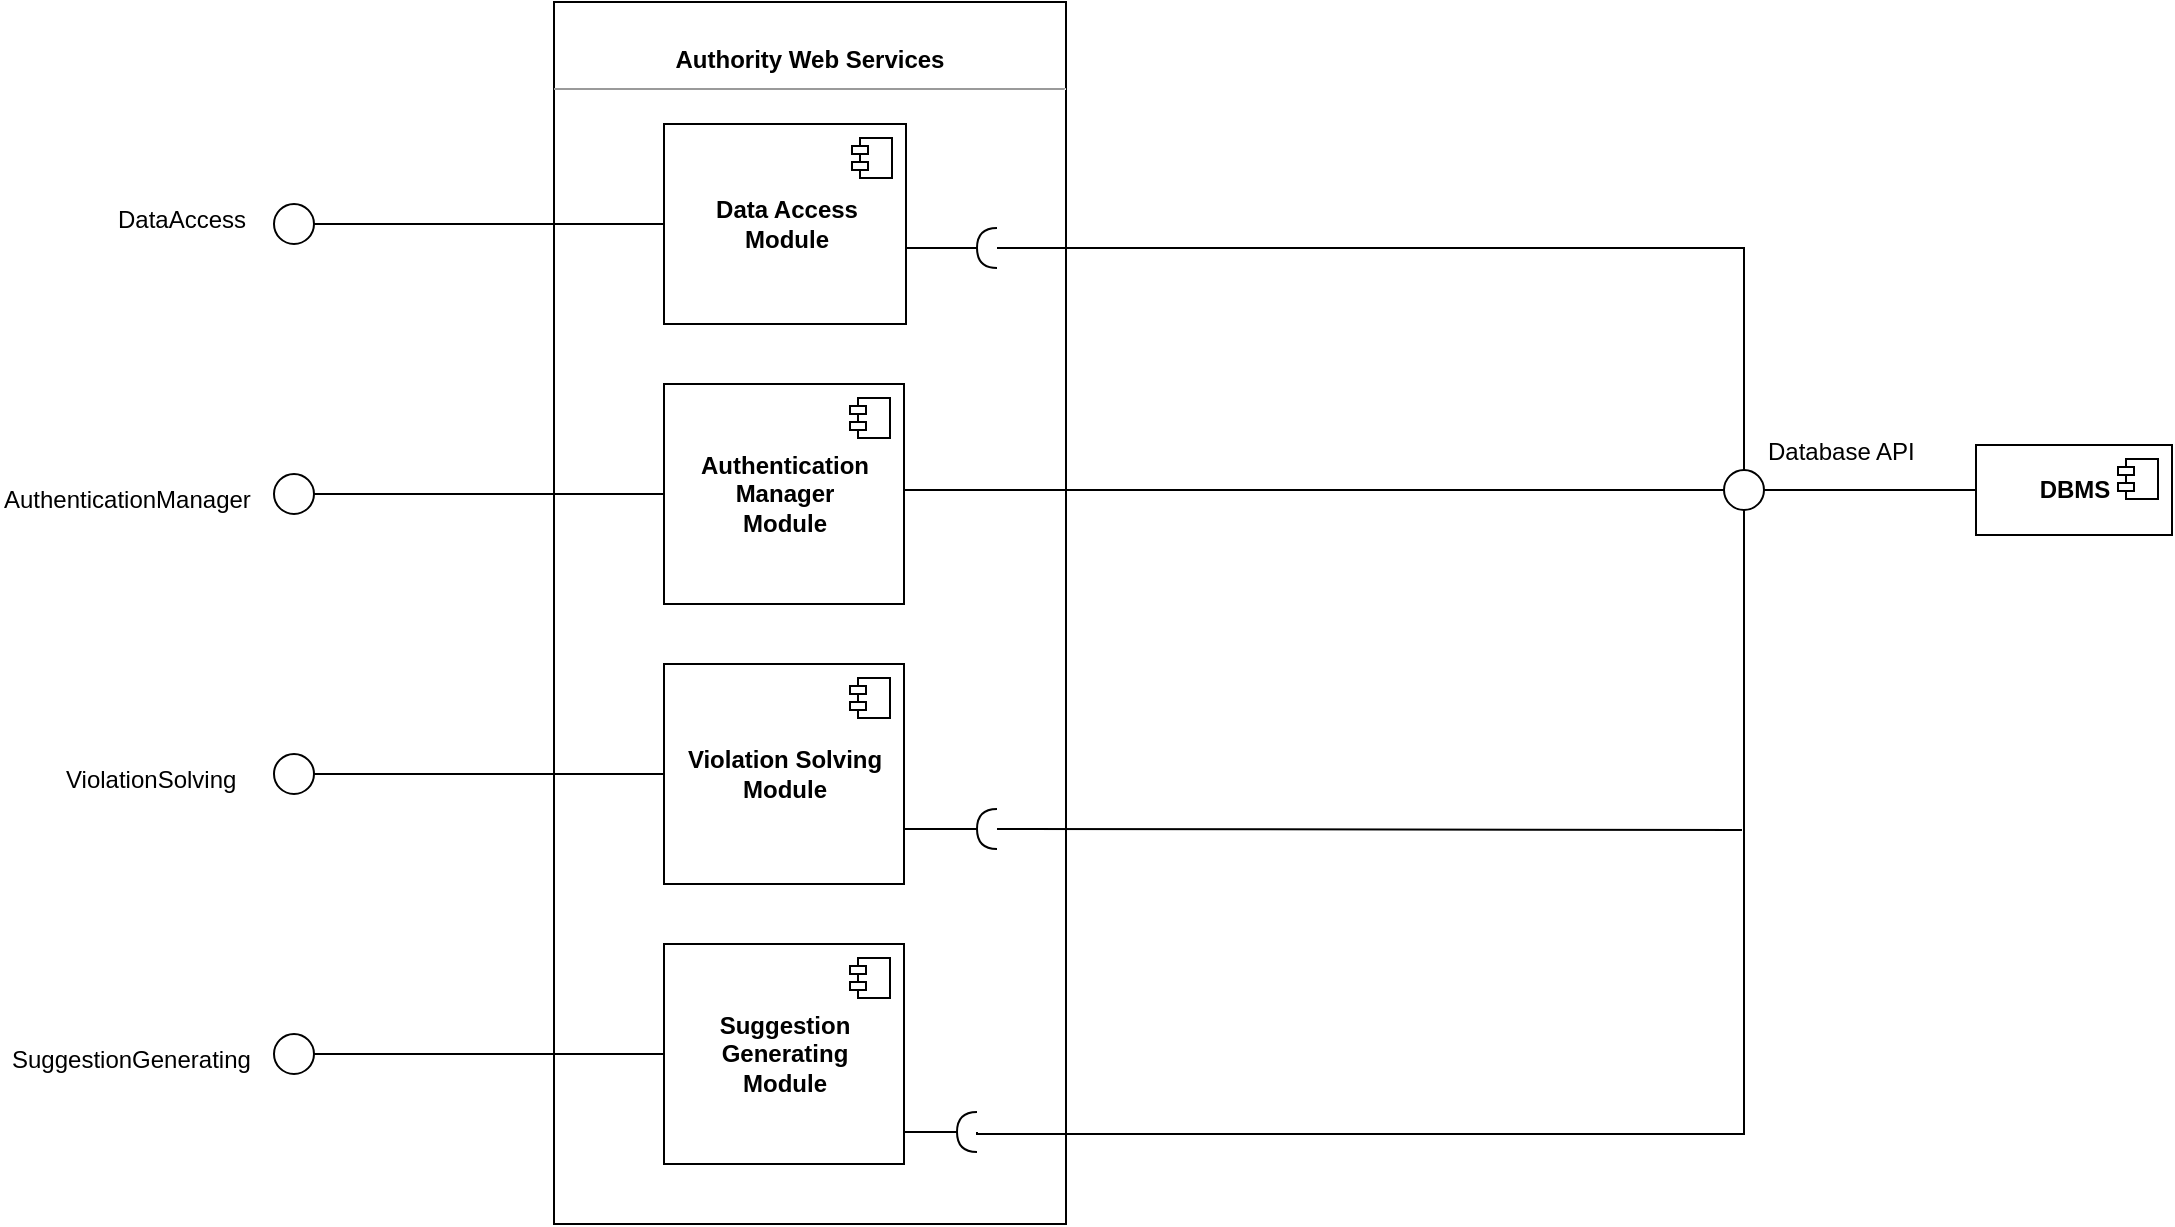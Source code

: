 <mxfile version="12.3.2" type="device" pages="1"><diagram id="V_Z0j45es7W_eDkyF3mq" name="Page-1"><mxGraphModel dx="489" dy="366" grid="0" gridSize="10" guides="1" tooltips="1" connect="1" arrows="1" fold="1" page="1" pageScale="1" pageWidth="827" pageHeight="1169" math="0" shadow="0"><root><mxCell id="0"/><mxCell id="1" parent="0"/><mxCell id="rL7GKfRHslyZWVEl4GQ7-12" value="&lt;p style=&quot;margin: 0px ; margin-top: 4px ; text-align: center&quot;&gt;&lt;b&gt;&lt;br&gt;&lt;/b&gt;&lt;/p&gt;&lt;p style=&quot;margin: 0px ; margin-top: 4px ; text-align: center&quot;&gt;&lt;b&gt;Authority Web Services&lt;/b&gt;&lt;br&gt;&lt;/p&gt;&lt;hr size=&quot;1&quot;&gt;&lt;p style=&quot;margin: 0px ; margin-left: 4px&quot;&gt;&lt;br&gt;&lt;/p&gt;" style="verticalAlign=top;align=left;overflow=fill;fontSize=12;fontFamily=Helvetica;html=1;" parent="1" vertex="1"><mxGeometry x="360" y="39" width="256" height="611" as="geometry"/></mxCell><mxCell id="rL7GKfRHslyZWVEl4GQ7-13" value="&lt;b&gt;Data Access&lt;br&gt;Module&lt;/b&gt;" style="html=1;" parent="1" vertex="1"><mxGeometry x="415" y="100" width="121" height="100" as="geometry"/></mxCell><mxCell id="rL7GKfRHslyZWVEl4GQ7-14" value="" style="shape=component;jettyWidth=8;jettyHeight=4;" parent="rL7GKfRHslyZWVEl4GQ7-13" vertex="1"><mxGeometry x="1" width="20" height="20" relative="1" as="geometry"><mxPoint x="-27" y="7" as="offset"/></mxGeometry></mxCell><mxCell id="rL7GKfRHslyZWVEl4GQ7-18" value="&lt;b&gt;Violation Solving&lt;br&gt;Module&lt;br&gt;&lt;/b&gt;" style="html=1;" parent="1" vertex="1"><mxGeometry x="415" y="370" width="120" height="110" as="geometry"/></mxCell><mxCell id="rL7GKfRHslyZWVEl4GQ7-19" value="" style="shape=component;jettyWidth=8;jettyHeight=4;" parent="rL7GKfRHslyZWVEl4GQ7-18" vertex="1"><mxGeometry x="1" width="20" height="20" relative="1" as="geometry"><mxPoint x="-27" y="7" as="offset"/></mxGeometry></mxCell><mxCell id="rL7GKfRHslyZWVEl4GQ7-23" value="" style="edgeStyle=orthogonalEdgeStyle;rounded=0;orthogonalLoop=1;jettySize=auto;html=1;endArrow=none;endFill=0;entryX=0;entryY=0.5;entryDx=0;entryDy=0;exitX=1;exitY=0.5;exitDx=0;exitDy=0;exitPerimeter=0;" parent="1" target="rL7GKfRHslyZWVEl4GQ7-13" edge="1" source="rL7GKfRHslyZWVEl4GQ7-21"><mxGeometry relative="1" as="geometry"><mxPoint x="350" y="150.143" as="sourcePoint"/><mxPoint x="320" y="155" as="targetPoint"/><Array as="points"/></mxGeometry></mxCell><mxCell id="rL7GKfRHslyZWVEl4GQ7-21" value="" style="verticalLabelPosition=bottom;verticalAlign=top;html=1;strokeWidth=1;shape=mxgraph.flowchart.on-page_reference;fillColor=none;strokeColor=#000000;" parent="1" vertex="1"><mxGeometry x="220" y="140" width="20" height="20" as="geometry"/></mxCell><mxCell id="rL7GKfRHslyZWVEl4GQ7-36" value="" style="edgeStyle=orthogonalEdgeStyle;rounded=0;orthogonalLoop=1;jettySize=auto;html=1;endArrow=none;endFill=0;" parent="1" source="rL7GKfRHslyZWVEl4GQ7-24" target="rL7GKfRHslyZWVEl4GQ7-16" edge="1"><mxGeometry relative="1" as="geometry"><mxPoint x="320" y="285" as="targetPoint"/></mxGeometry></mxCell><mxCell id="rL7GKfRHslyZWVEl4GQ7-24" value="" style="verticalLabelPosition=bottom;verticalAlign=top;html=1;strokeWidth=1;shape=mxgraph.flowchart.on-page_reference;fillColor=none;strokeColor=#000000;" parent="1" vertex="1"><mxGeometry x="220" y="275" width="20" height="20" as="geometry"/></mxCell><mxCell id="rL7GKfRHslyZWVEl4GQ7-26" value="&lt;b&gt;Suggestion&lt;br&gt;Generating&lt;br&gt;Module&lt;br&gt;&lt;/b&gt;" style="html=1;" parent="1" vertex="1"><mxGeometry x="415" y="510" width="120" height="110" as="geometry"/></mxCell><mxCell id="rL7GKfRHslyZWVEl4GQ7-27" value="" style="shape=component;jettyWidth=8;jettyHeight=4;" parent="rL7GKfRHslyZWVEl4GQ7-26" vertex="1"><mxGeometry x="1" width="20" height="20" relative="1" as="geometry"><mxPoint x="-27" y="7" as="offset"/></mxGeometry></mxCell><mxCell id="rL7GKfRHslyZWVEl4GQ7-39" value="" style="edgeStyle=orthogonalEdgeStyle;rounded=0;orthogonalLoop=1;jettySize=auto;html=1;endArrow=none;endFill=0;" parent="1" source="rL7GKfRHslyZWVEl4GQ7-37" target="rL7GKfRHslyZWVEl4GQ7-18" edge="1"><mxGeometry relative="1" as="geometry"><mxPoint x="320" y="425" as="targetPoint"/></mxGeometry></mxCell><mxCell id="rL7GKfRHslyZWVEl4GQ7-37" value="" style="verticalLabelPosition=bottom;verticalAlign=top;html=1;strokeWidth=1;shape=mxgraph.flowchart.on-page_reference;fillColor=none;strokeColor=#000000;" parent="1" vertex="1"><mxGeometry x="220" y="415" width="20" height="20" as="geometry"/></mxCell><mxCell id="rL7GKfRHslyZWVEl4GQ7-42" value="" style="edgeStyle=orthogonalEdgeStyle;rounded=0;orthogonalLoop=1;jettySize=auto;html=1;endArrow=none;endFill=0;entryX=0;entryY=0.5;entryDx=0;entryDy=0;" parent="1" source="rL7GKfRHslyZWVEl4GQ7-40" target="rL7GKfRHslyZWVEl4GQ7-26" edge="1"><mxGeometry relative="1" as="geometry"><mxPoint x="320" y="555" as="targetPoint"/></mxGeometry></mxCell><mxCell id="rL7GKfRHslyZWVEl4GQ7-40" value="" style="verticalLabelPosition=bottom;verticalAlign=top;html=1;strokeWidth=1;shape=mxgraph.flowchart.on-page_reference;fillColor=none;strokeColor=#000000;" parent="1" vertex="1"><mxGeometry x="220" y="555" width="20" height="20" as="geometry"/></mxCell><mxCell id="rL7GKfRHslyZWVEl4GQ7-16" value="&lt;b&gt;Authentication&lt;br&gt;Manager&lt;br&gt;Module&lt;/b&gt;" style="html=1;" parent="1" vertex="1"><mxGeometry x="415" y="230" width="120" height="110" as="geometry"/></mxCell><mxCell id="rL7GKfRHslyZWVEl4GQ7-17" value="" style="shape=component;jettyWidth=8;jettyHeight=4;" parent="rL7GKfRHslyZWVEl4GQ7-16" vertex="1"><mxGeometry x="1" width="20" height="20" relative="1" as="geometry"><mxPoint x="-27" y="7" as="offset"/></mxGeometry></mxCell><mxCell id="rL7GKfRHslyZWVEl4GQ7-78" value="" style="edgeStyle=orthogonalEdgeStyle;rounded=0;orthogonalLoop=1;jettySize=auto;html=1;endArrow=none;endFill=0;jumpStyle=none;exitX=0;exitY=0.5;exitDx=0;exitDy=0;exitPerimeter=0;entryX=0.5;entryY=1;entryDx=0;entryDy=0;entryPerimeter=0;" parent="1" source="rL7GKfRHslyZWVEl4GQ7-73" edge="1" target="rL7GKfRHslyZWVEl4GQ7-82"><mxGeometry relative="1" as="geometry"><mxPoint x="955" y="291" as="targetPoint"/><Array as="points"><mxPoint x="572" y="605"/><mxPoint x="955" y="605"/></Array></mxGeometry></mxCell><mxCell id="W3BnUTa4qXfP7bVZFr7Q-4" value="" style="edgeStyle=orthogonalEdgeStyle;rounded=0;orthogonalLoop=1;jettySize=auto;html=1;endArrow=none;endFill=0;entryX=0.999;entryY=0.855;entryDx=0;entryDy=0;entryPerimeter=0;" edge="1" parent="1" source="rL7GKfRHslyZWVEl4GQ7-73" target="rL7GKfRHslyZWVEl4GQ7-26"><mxGeometry relative="1" as="geometry"/></mxCell><mxCell id="rL7GKfRHslyZWVEl4GQ7-73" value="" style="shape=requiredInterface;html=1;verticalLabelPosition=bottom;rotation=180;" parent="1" vertex="1"><mxGeometry x="561.5" y="594" width="10" height="20" as="geometry"/></mxCell><mxCell id="rL7GKfRHslyZWVEl4GQ7-79" value="&lt;b&gt;DBMS&lt;br&gt;&lt;/b&gt;" style="html=1;" parent="1" vertex="1"><mxGeometry x="1071" y="260.5" width="98" height="45" as="geometry"/></mxCell><mxCell id="rL7GKfRHslyZWVEl4GQ7-80" value="" style="shape=component;jettyWidth=8;jettyHeight=4;" parent="rL7GKfRHslyZWVEl4GQ7-79" vertex="1"><mxGeometry x="1" width="20" height="20" relative="1" as="geometry"><mxPoint x="-27" y="7" as="offset"/></mxGeometry></mxCell><mxCell id="rL7GKfRHslyZWVEl4GQ7-85" value="" style="edgeStyle=orthogonalEdgeStyle;rounded=0;jumpStyle=none;orthogonalLoop=1;jettySize=auto;html=1;endArrow=none;endFill=0;" parent="1" source="rL7GKfRHslyZWVEl4GQ7-82" target="rL7GKfRHslyZWVEl4GQ7-79" edge="1"><mxGeometry relative="1" as="geometry"><mxPoint x="1045" y="283" as="targetPoint"/></mxGeometry></mxCell><mxCell id="rL7GKfRHslyZWVEl4GQ7-82" value="" style="verticalLabelPosition=bottom;verticalAlign=top;html=1;strokeWidth=1;shape=mxgraph.flowchart.on-page_reference;fillColor=none;strokeColor=#000000;" parent="1" vertex="1"><mxGeometry x="945" y="273" width="20" height="20" as="geometry"/></mxCell><mxCell id="rL7GKfRHslyZWVEl4GQ7-83" value="Database API" style="text;html=1;resizable=0;points=[];autosize=1;align=left;verticalAlign=top;spacingTop=-4;" parent="1" vertex="1"><mxGeometry x="965" y="253.5" width="84" height="14" as="geometry"/></mxCell><mxCell id="rL7GKfRHslyZWVEl4GQ7-86" value="DataAccess" style="text;html=1;resizable=0;points=[];autosize=1;align=left;verticalAlign=top;spacingTop=-4;" parent="1" vertex="1"><mxGeometry x="140" y="138" width="74" height="14" as="geometry"/></mxCell><mxCell id="rL7GKfRHslyZWVEl4GQ7-87" value="AuthenticationManager" style="text;html=1;resizable=0;points=[];autosize=1;align=left;verticalAlign=top;spacingTop=-4;" parent="1" vertex="1"><mxGeometry x="83" y="278" width="134" height="14" as="geometry"/></mxCell><mxCell id="rL7GKfRHslyZWVEl4GQ7-88" value="ViolationSolving" style="text;html=1;resizable=0;points=[];autosize=1;align=left;verticalAlign=top;spacingTop=-4;" parent="1" vertex="1"><mxGeometry x="114" y="418" width="95" height="14" as="geometry"/></mxCell><mxCell id="rL7GKfRHslyZWVEl4GQ7-89" value="SuggestionGenerating" style="text;html=1;resizable=0;points=[];autosize=1;align=left;verticalAlign=top;spacingTop=-4;" parent="1" vertex="1"><mxGeometry x="87" y="558" width="130" height="14" as="geometry"/></mxCell><mxCell id="BgfcCKroesr8rfgDKD70-23" value="" style="edgeStyle=orthogonalEdgeStyle;rounded=0;orthogonalLoop=1;jettySize=auto;html=1;endArrow=none;endFill=0;exitX=0;exitY=0.5;exitDx=0;exitDy=0;exitPerimeter=0;" parent="1" source="rL7GKfRHslyZWVEl4GQ7-82" edge="1"><mxGeometry relative="1" as="geometry"><mxPoint x="566.5" y="284.964" as="sourcePoint"/><mxPoint x="535" y="285" as="targetPoint"/><Array as="points"><mxPoint x="535" y="283"/></Array></mxGeometry></mxCell><mxCell id="W3BnUTa4qXfP7bVZFr7Q-6" value="" style="edgeStyle=orthogonalEdgeStyle;rounded=0;orthogonalLoop=1;jettySize=auto;html=1;endArrow=none;endFill=0;" edge="1" parent="1" source="BgfcCKroesr8rfgDKD70-13" target="rL7GKfRHslyZWVEl4GQ7-13"><mxGeometry relative="1" as="geometry"><Array as="points"><mxPoint x="543" y="162"/><mxPoint x="543" y="162"/></Array></mxGeometry></mxCell><mxCell id="BgfcCKroesr8rfgDKD70-13" value="" style="shape=requiredInterface;html=1;verticalLabelPosition=bottom;rotation=180;" parent="1" vertex="1"><mxGeometry x="571.5" y="152" width="10" height="20" as="geometry"/></mxCell><mxCell id="BgfcCKroesr8rfgDKD70-20" value="" style="edgeStyle=orthogonalEdgeStyle;rounded=0;orthogonalLoop=1;jettySize=auto;html=1;endArrow=none;endFill=0;entryX=0;entryY=0.5;entryDx=0;entryDy=0;entryPerimeter=0;exitX=0.5;exitY=0;exitDx=0;exitDy=0;exitPerimeter=0;" parent="1" source="rL7GKfRHslyZWVEl4GQ7-82" target="BgfcCKroesr8rfgDKD70-13" edge="1"><mxGeometry relative="1" as="geometry"><Array as="points"><mxPoint x="955" y="162"/><mxPoint x="581" y="162"/></Array><mxPoint x="957" y="162" as="sourcePoint"/><mxPoint x="620" y="121" as="targetPoint"/></mxGeometry></mxCell><mxCell id="BgfcCKroesr8rfgDKD70-25" value="" style="endArrow=none;endFill=0;endSize=12;html=1;exitX=0;exitY=0.5;exitDx=0;exitDy=0;exitPerimeter=0;" parent="1" source="BgfcCKroesr8rfgDKD70-30" edge="1"><mxGeometry width="160" relative="1" as="geometry"><mxPoint x="339" y="671" as="sourcePoint"/><mxPoint x="954" y="453" as="targetPoint"/><Array as="points"/></mxGeometry></mxCell><mxCell id="BgfcCKroesr8rfgDKD70-30" value="" style="shape=requiredInterface;html=1;verticalLabelPosition=bottom;rotation=180;" parent="1" vertex="1"><mxGeometry x="571.5" y="442.5" width="10" height="20" as="geometry"/></mxCell><mxCell id="BgfcCKroesr8rfgDKD70-31" value="" style="endArrow=none;endFill=0;endSize=12;html=1;exitX=1;exitY=0.75;exitDx=0;exitDy=0;" parent="1" source="rL7GKfRHslyZWVEl4GQ7-18" target="BgfcCKroesr8rfgDKD70-30" edge="1"><mxGeometry width="160" relative="1" as="geometry"><mxPoint x="535" y="425" as="sourcePoint"/><mxPoint x="956" y="425" as="targetPoint"/></mxGeometry></mxCell></root></mxGraphModel></diagram></mxfile>